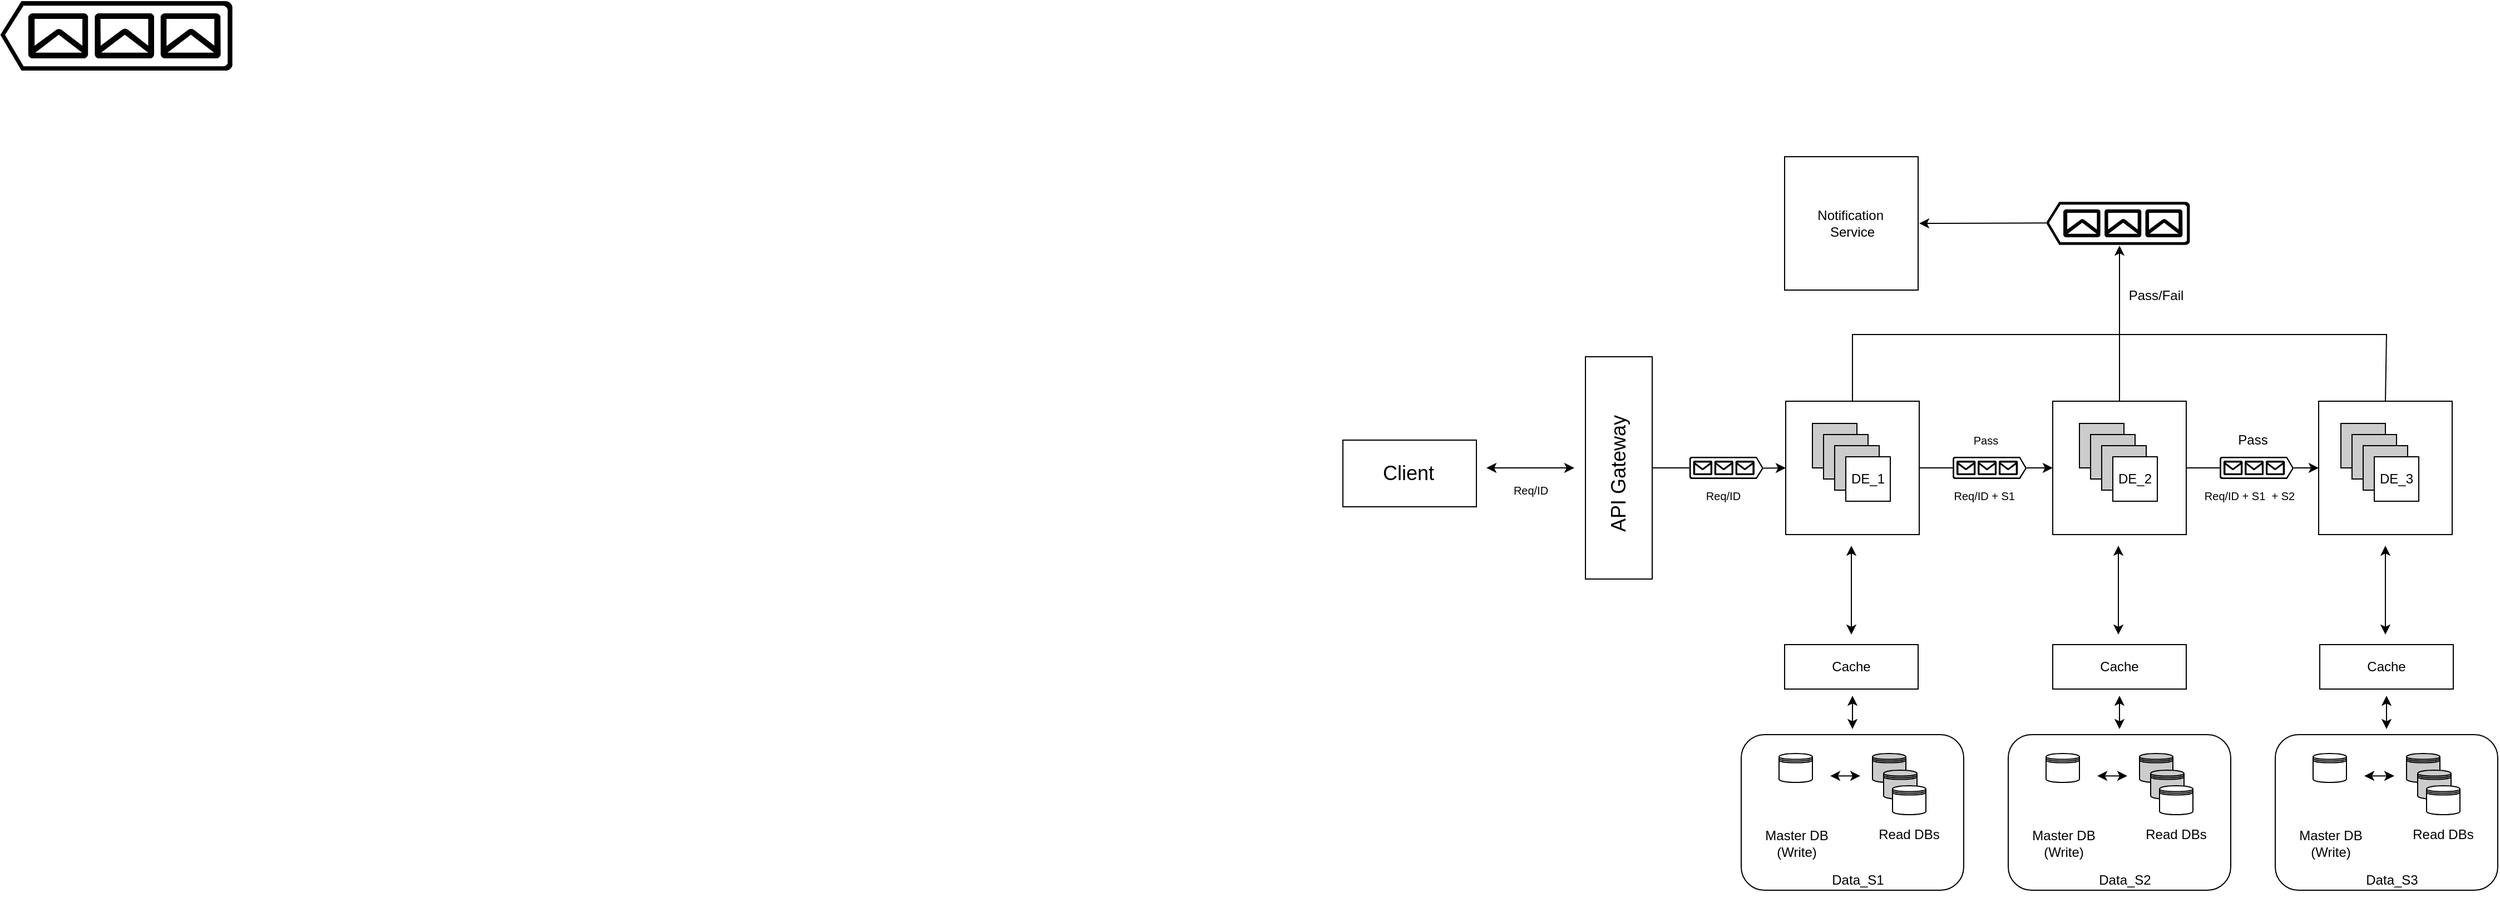 <mxfile version="21.5.0" type="github">
  <diagram name="V1.0" id="6Y0P250KfrOHETSSXVVm">
    <mxGraphModel dx="3123" dy="1617" grid="1" gridSize="10" guides="1" tooltips="1" connect="1" arrows="1" fold="1" page="1" pageScale="1" pageWidth="1800" pageHeight="800" math="0" shadow="0">
      <root>
        <mxCell id="0" />
        <mxCell id="1" parent="0" />
        <mxCell id="clRIjmDs6BeYKeaNwXn5-64" value="" style="rounded=1;whiteSpace=wrap;html=1;" vertex="1" parent="1">
          <mxGeometry x="600" y="560" width="200" height="140" as="geometry" />
        </mxCell>
        <mxCell id="clRIjmDs6BeYKeaNwXn5-1" value="" style="whiteSpace=wrap;html=1;aspect=fixed;" vertex="1" parent="1">
          <mxGeometry x="640" y="260" width="120" height="120" as="geometry" />
        </mxCell>
        <mxCell id="clRIjmDs6BeYKeaNwXn5-2" value="" style="whiteSpace=wrap;html=1;aspect=fixed;" vertex="1" parent="1">
          <mxGeometry x="880" y="260" width="120" height="120" as="geometry" />
        </mxCell>
        <mxCell id="clRIjmDs6BeYKeaNwXn5-3" value="" style="whiteSpace=wrap;html=1;aspect=fixed;" vertex="1" parent="1">
          <mxGeometry x="1119" y="260" width="120" height="120" as="geometry" />
        </mxCell>
        <mxCell id="clRIjmDs6BeYKeaNwXn5-4" value="" style="shape=datastore;whiteSpace=wrap;html=1;" vertex="1" parent="1">
          <mxGeometry x="634" y="577" width="30" height="26" as="geometry" />
        </mxCell>
        <mxCell id="clRIjmDs6BeYKeaNwXn5-23" value="" style="endArrow=classic;html=1;rounded=0;exitX=0.5;exitY=0;exitDx=0;exitDy=0;" edge="1" parent="1" source="clRIjmDs6BeYKeaNwXn5-1">
          <mxGeometry width="50" height="50" relative="1" as="geometry">
            <mxPoint x="699.67" y="230" as="sourcePoint" />
            <mxPoint x="940" y="120" as="targetPoint" />
            <Array as="points">
              <mxPoint x="700" y="200" />
              <mxPoint x="940" y="200" />
            </Array>
          </mxGeometry>
        </mxCell>
        <mxCell id="clRIjmDs6BeYKeaNwXn5-26" value="&lt;font style=&quot;font-size: 10px;&quot;&gt;Pass&lt;/font&gt;" style="text;html=1;strokeColor=none;fillColor=none;align=center;verticalAlign=middle;whiteSpace=wrap;rounded=0;" vertex="1" parent="1">
          <mxGeometry x="790" y="280" width="60" height="30" as="geometry" />
        </mxCell>
        <mxCell id="clRIjmDs6BeYKeaNwXn5-27" value="Pass" style="text;html=1;strokeColor=none;fillColor=none;align=center;verticalAlign=middle;whiteSpace=wrap;rounded=0;" vertex="1" parent="1">
          <mxGeometry x="1030" y="280" width="60" height="30" as="geometry" />
        </mxCell>
        <mxCell id="clRIjmDs6BeYKeaNwXn5-28" value="Pass/Fail" style="text;html=1;strokeColor=none;fillColor=none;align=center;verticalAlign=middle;whiteSpace=wrap;rounded=0;" vertex="1" parent="1">
          <mxGeometry x="943.34" y="150" width="60" height="30" as="geometry" />
        </mxCell>
        <mxCell id="clRIjmDs6BeYKeaNwXn5-33" value="" style="rounded=0;whiteSpace=wrap;html=1;rotation=90;" vertex="1" parent="1">
          <mxGeometry x="390" y="290" width="200" height="60" as="geometry" />
        </mxCell>
        <mxCell id="clRIjmDs6BeYKeaNwXn5-34" value="&lt;span style=&quot;font-size: 18px;&quot;&gt;API Gateway&lt;/span&gt;" style="text;html=1;strokeColor=none;fillColor=none;align=center;verticalAlign=middle;whiteSpace=wrap;rounded=0;rotation=-90;" vertex="1" parent="1">
          <mxGeometry x="415" y="310" width="150" height="30" as="geometry" />
        </mxCell>
        <mxCell id="clRIjmDs6BeYKeaNwXn5-37" value="" style="group" vertex="1" connectable="0" parent="1">
          <mxGeometry x="211" y="295" width="150" height="60" as="geometry" />
        </mxCell>
        <mxCell id="clRIjmDs6BeYKeaNwXn5-39" value="" style="group" vertex="1" connectable="0" parent="clRIjmDs6BeYKeaNwXn5-37">
          <mxGeometry x="30" width="120" height="60" as="geometry" />
        </mxCell>
        <mxCell id="clRIjmDs6BeYKeaNwXn5-36" value="" style="rounded=0;whiteSpace=wrap;html=1;" vertex="1" parent="clRIjmDs6BeYKeaNwXn5-39">
          <mxGeometry x="1" width="120" height="60" as="geometry" />
        </mxCell>
        <mxCell id="clRIjmDs6BeYKeaNwXn5-35" value="&lt;font style=&quot;font-size: 18px;&quot;&gt;Client&lt;/font&gt;" style="text;html=1;strokeColor=none;fillColor=none;align=center;verticalAlign=middle;whiteSpace=wrap;rounded=0;" vertex="1" parent="clRIjmDs6BeYKeaNwXn5-39">
          <mxGeometry x="30" y="15" width="60" height="30" as="geometry" />
        </mxCell>
        <mxCell id="clRIjmDs6BeYKeaNwXn5-40" value="" style="endArrow=classic;startArrow=classic;html=1;rounded=0;" edge="1" parent="1">
          <mxGeometry width="50" height="50" relative="1" as="geometry">
            <mxPoint x="371" y="320" as="sourcePoint" />
            <mxPoint x="450" y="320" as="targetPoint" />
          </mxGeometry>
        </mxCell>
        <mxCell id="clRIjmDs6BeYKeaNwXn5-42" value="" style="rounded=0;whiteSpace=wrap;html=1;" vertex="1" parent="1">
          <mxGeometry x="639" y="479" width="120" height="40" as="geometry" />
        </mxCell>
        <mxCell id="clRIjmDs6BeYKeaNwXn5-43" value="Cache" style="text;html=1;strokeColor=none;fillColor=none;align=center;verticalAlign=middle;whiteSpace=wrap;rounded=0;" vertex="1" parent="1">
          <mxGeometry x="669" y="484" width="60" height="30" as="geometry" />
        </mxCell>
        <mxCell id="clRIjmDs6BeYKeaNwXn5-48" value="" style="endArrow=classic;startArrow=classic;html=1;rounded=0;" edge="1" parent="1">
          <mxGeometry width="50" height="50" relative="1" as="geometry">
            <mxPoint x="699" y="470" as="sourcePoint" />
            <mxPoint x="699" y="390" as="targetPoint" />
          </mxGeometry>
        </mxCell>
        <mxCell id="clRIjmDs6BeYKeaNwXn5-49" value="" style="endArrow=classic;startArrow=classic;html=1;rounded=0;" edge="1" parent="1">
          <mxGeometry width="50" height="50" relative="1" as="geometry">
            <mxPoint x="939" y="470" as="sourcePoint" />
            <mxPoint x="939" y="390" as="targetPoint" />
          </mxGeometry>
        </mxCell>
        <mxCell id="clRIjmDs6BeYKeaNwXn5-50" value="" style="endArrow=classic;startArrow=classic;html=1;rounded=0;" edge="1" parent="1">
          <mxGeometry width="50" height="50" relative="1" as="geometry">
            <mxPoint x="1179" y="470" as="sourcePoint" />
            <mxPoint x="1179" y="390" as="targetPoint" />
          </mxGeometry>
        </mxCell>
        <mxCell id="clRIjmDs6BeYKeaNwXn5-54" value="&lt;font style=&quot;font-size: 10px;&quot;&gt;Req/ID + S1&amp;nbsp;&lt;/font&gt;" style="text;html=1;strokeColor=none;fillColor=none;align=center;verticalAlign=middle;whiteSpace=wrap;rounded=0;" vertex="1" parent="1">
          <mxGeometry x="785" y="330" width="70" height="30" as="geometry" />
        </mxCell>
        <mxCell id="clRIjmDs6BeYKeaNwXn5-55" value="&lt;font style=&quot;font-size: 10px;&quot;&gt;&lt;font style=&quot;&quot;&gt;Req&lt;/font&gt;/ID&lt;/font&gt;" style="text;html=1;strokeColor=none;fillColor=none;align=center;verticalAlign=middle;whiteSpace=wrap;rounded=0;" vertex="1" parent="1">
          <mxGeometry x="554" y="330" width="60" height="30" as="geometry" />
        </mxCell>
        <mxCell id="clRIjmDs6BeYKeaNwXn5-56" value="&lt;font style=&quot;font-size: 10px;&quot;&gt;Req/ID + S1&amp;nbsp; + S2&lt;/font&gt;" style="text;html=1;strokeColor=none;fillColor=none;align=center;verticalAlign=middle;whiteSpace=wrap;rounded=0;" vertex="1" parent="1">
          <mxGeometry x="1011" y="330" width="92" height="30" as="geometry" />
        </mxCell>
        <mxCell id="clRIjmDs6BeYKeaNwXn5-57" value="&lt;font style=&quot;font-size: 10px;&quot;&gt;Req/ID&lt;/font&gt;" style="text;html=1;strokeColor=none;fillColor=none;align=center;verticalAlign=middle;whiteSpace=wrap;rounded=0;" vertex="1" parent="1">
          <mxGeometry x="381" y="325" width="60" height="30" as="geometry" />
        </mxCell>
        <mxCell id="clRIjmDs6BeYKeaNwXn5-58" value="" style="shape=datastore;whiteSpace=wrap;html=1;fillColor=#cccccc;" vertex="1" parent="1">
          <mxGeometry x="718" y="577" width="30" height="26" as="geometry" />
        </mxCell>
        <mxCell id="clRIjmDs6BeYKeaNwXn5-59" value="" style="shape=datastore;whiteSpace=wrap;html=1;fillColor=#cccccc;" vertex="1" parent="1">
          <mxGeometry x="728" y="592" width="30" height="26" as="geometry" />
        </mxCell>
        <mxCell id="clRIjmDs6BeYKeaNwXn5-60" value="" style="shape=datastore;whiteSpace=wrap;html=1;" vertex="1" parent="1">
          <mxGeometry x="736" y="606" width="30" height="26" as="geometry" />
        </mxCell>
        <mxCell id="clRIjmDs6BeYKeaNwXn5-61" value="Master DB&lt;br&gt;(Write)" style="text;html=1;strokeColor=none;fillColor=none;align=center;verticalAlign=middle;whiteSpace=wrap;rounded=0;rotation=0;" vertex="1" parent="1">
          <mxGeometry x="620" y="643" width="60" height="30" as="geometry" />
        </mxCell>
        <mxCell id="clRIjmDs6BeYKeaNwXn5-62" value="Read DBs" style="text;html=1;strokeColor=none;fillColor=none;align=center;verticalAlign=middle;whiteSpace=wrap;rounded=0;rotation=0;" vertex="1" parent="1">
          <mxGeometry x="721" y="635" width="60" height="30" as="geometry" />
        </mxCell>
        <mxCell id="clRIjmDs6BeYKeaNwXn5-63" value="" style="endArrow=classic;startArrow=classic;html=1;rounded=0;" edge="1" parent="1">
          <mxGeometry width="50" height="50" relative="1" as="geometry">
            <mxPoint x="680" y="597.17" as="sourcePoint" />
            <mxPoint x="707" y="597.17" as="targetPoint" />
          </mxGeometry>
        </mxCell>
        <mxCell id="clRIjmDs6BeYKeaNwXn5-65" value="Data_S1" style="text;html=1;strokeColor=none;fillColor=none;align=center;verticalAlign=middle;whiteSpace=wrap;rounded=0;rotation=0;" vertex="1" parent="1">
          <mxGeometry x="675" y="676" width="60" height="30" as="geometry" />
        </mxCell>
        <mxCell id="clRIjmDs6BeYKeaNwXn5-84" value="" style="rounded=1;whiteSpace=wrap;html=1;" vertex="1" parent="1">
          <mxGeometry x="840" y="560" width="200" height="140" as="geometry" />
        </mxCell>
        <mxCell id="clRIjmDs6BeYKeaNwXn5-85" value="" style="shape=datastore;whiteSpace=wrap;html=1;" vertex="1" parent="1">
          <mxGeometry x="874" y="577" width="30" height="26" as="geometry" />
        </mxCell>
        <mxCell id="clRIjmDs6BeYKeaNwXn5-86" value="" style="shape=datastore;whiteSpace=wrap;html=1;fillColor=#cccccc;" vertex="1" parent="1">
          <mxGeometry x="958" y="577" width="30" height="26" as="geometry" />
        </mxCell>
        <mxCell id="clRIjmDs6BeYKeaNwXn5-87" value="" style="shape=datastore;whiteSpace=wrap;html=1;fillColor=#cccccc;" vertex="1" parent="1">
          <mxGeometry x="968" y="592" width="30" height="26" as="geometry" />
        </mxCell>
        <mxCell id="clRIjmDs6BeYKeaNwXn5-88" value="" style="shape=datastore;whiteSpace=wrap;html=1;" vertex="1" parent="1">
          <mxGeometry x="976" y="606" width="30" height="26" as="geometry" />
        </mxCell>
        <mxCell id="clRIjmDs6BeYKeaNwXn5-89" value="Master DB&lt;br&gt;(Write)" style="text;html=1;strokeColor=none;fillColor=none;align=center;verticalAlign=middle;whiteSpace=wrap;rounded=0;rotation=0;" vertex="1" parent="1">
          <mxGeometry x="860" y="643" width="60" height="30" as="geometry" />
        </mxCell>
        <mxCell id="clRIjmDs6BeYKeaNwXn5-90" value="Read DBs" style="text;html=1;strokeColor=none;fillColor=none;align=center;verticalAlign=middle;whiteSpace=wrap;rounded=0;rotation=0;" vertex="1" parent="1">
          <mxGeometry x="961" y="635" width="60" height="30" as="geometry" />
        </mxCell>
        <mxCell id="clRIjmDs6BeYKeaNwXn5-91" value="" style="endArrow=classic;startArrow=classic;html=1;rounded=0;" edge="1" parent="1">
          <mxGeometry width="50" height="50" relative="1" as="geometry">
            <mxPoint x="920" y="597.17" as="sourcePoint" />
            <mxPoint x="947" y="597.17" as="targetPoint" />
          </mxGeometry>
        </mxCell>
        <mxCell id="clRIjmDs6BeYKeaNwXn5-92" value="Data_S2" style="text;html=1;strokeColor=none;fillColor=none;align=center;verticalAlign=middle;whiteSpace=wrap;rounded=0;rotation=0;" vertex="1" parent="1">
          <mxGeometry x="915" y="676" width="60" height="30" as="geometry" />
        </mxCell>
        <mxCell id="clRIjmDs6BeYKeaNwXn5-93" value="" style="rounded=1;whiteSpace=wrap;html=1;" vertex="1" parent="1">
          <mxGeometry x="1080" y="560" width="200" height="140" as="geometry" />
        </mxCell>
        <mxCell id="clRIjmDs6BeYKeaNwXn5-94" value="" style="shape=datastore;whiteSpace=wrap;html=1;" vertex="1" parent="1">
          <mxGeometry x="1114" y="577" width="30" height="26" as="geometry" />
        </mxCell>
        <mxCell id="clRIjmDs6BeYKeaNwXn5-95" value="" style="shape=datastore;whiteSpace=wrap;html=1;fillColor=#cccccc;" vertex="1" parent="1">
          <mxGeometry x="1198" y="577" width="30" height="26" as="geometry" />
        </mxCell>
        <mxCell id="clRIjmDs6BeYKeaNwXn5-96" value="" style="shape=datastore;whiteSpace=wrap;html=1;fillColor=#cccccc;" vertex="1" parent="1">
          <mxGeometry x="1208" y="592" width="30" height="26" as="geometry" />
        </mxCell>
        <mxCell id="clRIjmDs6BeYKeaNwXn5-97" value="" style="shape=datastore;whiteSpace=wrap;html=1;" vertex="1" parent="1">
          <mxGeometry x="1216" y="606" width="30" height="26" as="geometry" />
        </mxCell>
        <mxCell id="clRIjmDs6BeYKeaNwXn5-98" value="Master DB&lt;br&gt;(Write)" style="text;html=1;strokeColor=none;fillColor=none;align=center;verticalAlign=middle;whiteSpace=wrap;rounded=0;rotation=0;" vertex="1" parent="1">
          <mxGeometry x="1100" y="643" width="60" height="30" as="geometry" />
        </mxCell>
        <mxCell id="clRIjmDs6BeYKeaNwXn5-99" value="Read DBs" style="text;html=1;strokeColor=none;fillColor=none;align=center;verticalAlign=middle;whiteSpace=wrap;rounded=0;rotation=0;" vertex="1" parent="1">
          <mxGeometry x="1201" y="635" width="60" height="30" as="geometry" />
        </mxCell>
        <mxCell id="clRIjmDs6BeYKeaNwXn5-100" value="" style="endArrow=classic;startArrow=classic;html=1;rounded=0;" edge="1" parent="1">
          <mxGeometry width="50" height="50" relative="1" as="geometry">
            <mxPoint x="1160" y="597.17" as="sourcePoint" />
            <mxPoint x="1187" y="597.17" as="targetPoint" />
          </mxGeometry>
        </mxCell>
        <mxCell id="clRIjmDs6BeYKeaNwXn5-101" value="Data_S3" style="text;html=1;strokeColor=none;fillColor=none;align=center;verticalAlign=middle;whiteSpace=wrap;rounded=0;rotation=0;" vertex="1" parent="1">
          <mxGeometry x="1155" y="676" width="60" height="30" as="geometry" />
        </mxCell>
        <mxCell id="clRIjmDs6BeYKeaNwXn5-102" value="" style="rounded=0;whiteSpace=wrap;html=1;" vertex="1" parent="1">
          <mxGeometry x="880" y="479" width="120" height="40" as="geometry" />
        </mxCell>
        <mxCell id="clRIjmDs6BeYKeaNwXn5-103" value="Cache" style="text;html=1;strokeColor=none;fillColor=none;align=center;verticalAlign=middle;whiteSpace=wrap;rounded=0;" vertex="1" parent="1">
          <mxGeometry x="910" y="484" width="60" height="30" as="geometry" />
        </mxCell>
        <mxCell id="clRIjmDs6BeYKeaNwXn5-104" value="" style="rounded=0;whiteSpace=wrap;html=1;" vertex="1" parent="1">
          <mxGeometry x="1120" y="479" width="120" height="40" as="geometry" />
        </mxCell>
        <mxCell id="clRIjmDs6BeYKeaNwXn5-105" value="Cache" style="text;html=1;strokeColor=none;fillColor=none;align=center;verticalAlign=middle;whiteSpace=wrap;rounded=0;" vertex="1" parent="1">
          <mxGeometry x="1150" y="484" width="60" height="30" as="geometry" />
        </mxCell>
        <mxCell id="clRIjmDs6BeYKeaNwXn5-106" value="" style="endArrow=classic;startArrow=classic;html=1;rounded=0;" edge="1" parent="1">
          <mxGeometry width="50" height="50" relative="1" as="geometry">
            <mxPoint x="700" y="555" as="sourcePoint" />
            <mxPoint x="700" y="525" as="targetPoint" />
          </mxGeometry>
        </mxCell>
        <mxCell id="clRIjmDs6BeYKeaNwXn5-107" value="" style="endArrow=classic;startArrow=classic;html=1;rounded=0;" edge="1" parent="1">
          <mxGeometry width="50" height="50" relative="1" as="geometry">
            <mxPoint x="940" y="555" as="sourcePoint" />
            <mxPoint x="940" y="525" as="targetPoint" />
          </mxGeometry>
        </mxCell>
        <mxCell id="clRIjmDs6BeYKeaNwXn5-108" value="" style="endArrow=classic;startArrow=classic;html=1;rounded=0;" edge="1" parent="1">
          <mxGeometry width="50" height="50" relative="1" as="geometry">
            <mxPoint x="1180" y="555" as="sourcePoint" />
            <mxPoint x="1180" y="525" as="targetPoint" />
          </mxGeometry>
        </mxCell>
        <mxCell id="clRIjmDs6BeYKeaNwXn5-130" value="" style="group" vertex="1" connectable="0" parent="1">
          <mxGeometry x="1139" y="280" width="80" height="70" as="geometry" />
        </mxCell>
        <mxCell id="clRIjmDs6BeYKeaNwXn5-131" value="" style="whiteSpace=wrap;html=1;aspect=fixed;fillColor=#CCCCCC;" vertex="1" parent="clRIjmDs6BeYKeaNwXn5-130">
          <mxGeometry width="40" height="40" as="geometry" />
        </mxCell>
        <mxCell id="clRIjmDs6BeYKeaNwXn5-132" value="" style="whiteSpace=wrap;html=1;aspect=fixed;fillColor=#CCCCCC;" vertex="1" parent="clRIjmDs6BeYKeaNwXn5-130">
          <mxGeometry x="10" y="10" width="40" height="40" as="geometry" />
        </mxCell>
        <mxCell id="clRIjmDs6BeYKeaNwXn5-133" value="" style="whiteSpace=wrap;html=1;aspect=fixed;fillColor=#CCCCCC;" vertex="1" parent="clRIjmDs6BeYKeaNwXn5-130">
          <mxGeometry x="20" y="20" width="40" height="40" as="geometry" />
        </mxCell>
        <mxCell id="clRIjmDs6BeYKeaNwXn5-134" value="" style="whiteSpace=wrap;html=1;aspect=fixed;" vertex="1" parent="clRIjmDs6BeYKeaNwXn5-130">
          <mxGeometry x="30" y="30" width="40" height="40" as="geometry" />
        </mxCell>
        <mxCell id="clRIjmDs6BeYKeaNwXn5-135" value="DE_3" style="text;html=1;strokeColor=none;fillColor=none;align=center;verticalAlign=middle;whiteSpace=wrap;rounded=0;" vertex="1" parent="clRIjmDs6BeYKeaNwXn5-130">
          <mxGeometry x="20" y="35" width="60" height="30" as="geometry" />
        </mxCell>
        <mxCell id="clRIjmDs6BeYKeaNwXn5-155" value="" style="group" vertex="1" connectable="0" parent="1">
          <mxGeometry x="904" y="280" width="80" height="70" as="geometry" />
        </mxCell>
        <mxCell id="clRIjmDs6BeYKeaNwXn5-156" value="" style="whiteSpace=wrap;html=1;aspect=fixed;fillColor=#CCCCCC;" vertex="1" parent="clRIjmDs6BeYKeaNwXn5-155">
          <mxGeometry width="40" height="40" as="geometry" />
        </mxCell>
        <mxCell id="clRIjmDs6BeYKeaNwXn5-157" value="" style="whiteSpace=wrap;html=1;aspect=fixed;fillColor=#CCCCCC;" vertex="1" parent="clRIjmDs6BeYKeaNwXn5-155">
          <mxGeometry x="10" y="10" width="40" height="40" as="geometry" />
        </mxCell>
        <mxCell id="clRIjmDs6BeYKeaNwXn5-158" value="" style="whiteSpace=wrap;html=1;aspect=fixed;fillColor=#CCCCCC;" vertex="1" parent="clRIjmDs6BeYKeaNwXn5-155">
          <mxGeometry x="20" y="20" width="40" height="40" as="geometry" />
        </mxCell>
        <mxCell id="clRIjmDs6BeYKeaNwXn5-159" value="" style="whiteSpace=wrap;html=1;aspect=fixed;" vertex="1" parent="clRIjmDs6BeYKeaNwXn5-155">
          <mxGeometry x="30" y="30" width="40" height="40" as="geometry" />
        </mxCell>
        <mxCell id="clRIjmDs6BeYKeaNwXn5-160" value="DE_2" style="text;html=1;strokeColor=none;fillColor=none;align=center;verticalAlign=middle;whiteSpace=wrap;rounded=0;" vertex="1" parent="clRIjmDs6BeYKeaNwXn5-155">
          <mxGeometry x="20" y="35" width="60" height="30" as="geometry" />
        </mxCell>
        <mxCell id="clRIjmDs6BeYKeaNwXn5-167" value="" style="group" vertex="1" connectable="0" parent="1">
          <mxGeometry x="664" y="280" width="80" height="70" as="geometry" />
        </mxCell>
        <mxCell id="clRIjmDs6BeYKeaNwXn5-168" value="" style="whiteSpace=wrap;html=1;aspect=fixed;fillColor=#CCCCCC;" vertex="1" parent="clRIjmDs6BeYKeaNwXn5-167">
          <mxGeometry width="40" height="40" as="geometry" />
        </mxCell>
        <mxCell id="clRIjmDs6BeYKeaNwXn5-169" value="" style="whiteSpace=wrap;html=1;aspect=fixed;fillColor=#CCCCCC;" vertex="1" parent="clRIjmDs6BeYKeaNwXn5-167">
          <mxGeometry x="10" y="10" width="40" height="40" as="geometry" />
        </mxCell>
        <mxCell id="clRIjmDs6BeYKeaNwXn5-170" value="" style="whiteSpace=wrap;html=1;aspect=fixed;fillColor=#CCCCCC;" vertex="1" parent="clRIjmDs6BeYKeaNwXn5-167">
          <mxGeometry x="20" y="20" width="40" height="40" as="geometry" />
        </mxCell>
        <mxCell id="clRIjmDs6BeYKeaNwXn5-171" value="" style="whiteSpace=wrap;html=1;aspect=fixed;" vertex="1" parent="clRIjmDs6BeYKeaNwXn5-167">
          <mxGeometry x="30" y="30" width="40" height="40" as="geometry" />
        </mxCell>
        <mxCell id="clRIjmDs6BeYKeaNwXn5-172" value="DE_1" style="text;html=1;strokeColor=none;fillColor=none;align=center;verticalAlign=middle;whiteSpace=wrap;rounded=0;" vertex="1" parent="clRIjmDs6BeYKeaNwXn5-167">
          <mxGeometry x="20" y="35" width="60" height="30" as="geometry" />
        </mxCell>
        <mxCell id="clRIjmDs6BeYKeaNwXn5-198" value="" style="group" vertex="1" connectable="0" parent="1">
          <mxGeometry x="790" y="310" width="66.66" height="20" as="geometry" />
        </mxCell>
        <mxCell id="clRIjmDs6BeYKeaNwXn5-195" value="" style="sketch=0;aspect=fixed;pointerEvents=1;shadow=0;dashed=0;html=1;strokeColor=none;labelPosition=center;verticalLabelPosition=bottom;verticalAlign=top;align=center;fillColor=#000000;shape=mxgraph.azure.queue_generic" vertex="1" parent="clRIjmDs6BeYKeaNwXn5-198">
          <mxGeometry width="66.66" height="20" as="geometry" />
        </mxCell>
        <mxCell id="clRIjmDs6BeYKeaNwXn5-196" value="" style="endArrow=none;html=1;rounded=0;exitX=1;exitY=0.5;exitDx=0;exitDy=0;" edge="1" parent="clRIjmDs6BeYKeaNwXn5-198" source="clRIjmDs6BeYKeaNwXn5-1">
          <mxGeometry width="50" height="50" relative="1" as="geometry">
            <mxPoint x="-50" y="60" as="sourcePoint" />
            <mxPoint y="10" as="targetPoint" />
          </mxGeometry>
        </mxCell>
        <mxCell id="clRIjmDs6BeYKeaNwXn5-197" value="" style="endArrow=classic;html=1;rounded=0;entryX=0;entryY=0.5;entryDx=0;entryDy=0;" edge="1" parent="clRIjmDs6BeYKeaNwXn5-198" target="clRIjmDs6BeYKeaNwXn5-2">
          <mxGeometry width="50" height="50" relative="1" as="geometry">
            <mxPoint x="66.66" y="10" as="sourcePoint" />
            <mxPoint x="116.66" y="-40" as="targetPoint" />
          </mxGeometry>
        </mxCell>
        <mxCell id="clRIjmDs6BeYKeaNwXn5-199" value="" style="group" vertex="1" connectable="0" parent="1">
          <mxGeometry x="1030" y="310" width="66.66" height="20" as="geometry" />
        </mxCell>
        <mxCell id="clRIjmDs6BeYKeaNwXn5-200" value="" style="sketch=0;aspect=fixed;pointerEvents=1;shadow=0;dashed=0;html=1;strokeColor=none;labelPosition=center;verticalLabelPosition=bottom;verticalAlign=top;align=center;fillColor=#000000;shape=mxgraph.azure.queue_generic" vertex="1" parent="clRIjmDs6BeYKeaNwXn5-199">
          <mxGeometry width="66.66" height="20" as="geometry" />
        </mxCell>
        <mxCell id="clRIjmDs6BeYKeaNwXn5-201" value="" style="endArrow=none;html=1;rounded=0;exitX=1.005;exitY=0.5;exitDx=0;exitDy=0;exitPerimeter=0;" edge="1" parent="clRIjmDs6BeYKeaNwXn5-199" source="clRIjmDs6BeYKeaNwXn5-2">
          <mxGeometry width="50" height="50" relative="1" as="geometry">
            <mxPoint x="-50" y="60" as="sourcePoint" />
            <mxPoint y="10" as="targetPoint" />
          </mxGeometry>
        </mxCell>
        <mxCell id="clRIjmDs6BeYKeaNwXn5-202" value="" style="endArrow=classic;html=1;rounded=0;entryX=0;entryY=0.5;entryDx=0;entryDy=0;" edge="1" parent="clRIjmDs6BeYKeaNwXn5-199" target="clRIjmDs6BeYKeaNwXn5-3">
          <mxGeometry width="50" height="50" relative="1" as="geometry">
            <mxPoint x="66.66" y="10" as="sourcePoint" />
            <mxPoint x="116.66" y="-40" as="targetPoint" />
          </mxGeometry>
        </mxCell>
        <mxCell id="clRIjmDs6BeYKeaNwXn5-205" value="" style="group" vertex="1" connectable="0" parent="1">
          <mxGeometry x="533.34" y="310" width="86.66" height="20" as="geometry" />
        </mxCell>
        <mxCell id="clRIjmDs6BeYKeaNwXn5-206" value="" style="sketch=0;aspect=fixed;pointerEvents=1;shadow=0;dashed=0;html=1;strokeColor=none;labelPosition=center;verticalLabelPosition=bottom;verticalAlign=top;align=center;fillColor=#000000;shape=mxgraph.azure.queue_generic" vertex="1" parent="clRIjmDs6BeYKeaNwXn5-205">
          <mxGeometry x="20" width="66.66" height="20" as="geometry" />
        </mxCell>
        <mxCell id="clRIjmDs6BeYKeaNwXn5-208" value="" style="endArrow=classic;html=1;rounded=0;entryX=0;entryY=0.5;entryDx=0;entryDy=0;exitX=1;exitY=0.51;exitDx=0;exitDy=0;exitPerimeter=0;" edge="1" parent="1" source="clRIjmDs6BeYKeaNwXn5-206" target="clRIjmDs6BeYKeaNwXn5-1">
          <mxGeometry width="50" height="50" relative="1" as="geometry">
            <mxPoint x="596.66" y="320" as="sourcePoint" />
            <mxPoint x="646.66" y="270" as="targetPoint" />
          </mxGeometry>
        </mxCell>
        <mxCell id="clRIjmDs6BeYKeaNwXn5-207" value="" style="endArrow=none;html=1;rounded=0;" edge="1" parent="1">
          <mxGeometry width="50" height="50" relative="1" as="geometry">
            <mxPoint x="520" y="320" as="sourcePoint" />
            <mxPoint x="553.34" y="320" as="targetPoint" />
          </mxGeometry>
        </mxCell>
        <mxCell id="clRIjmDs6BeYKeaNwXn5-213" value="" style="sketch=0;aspect=fixed;pointerEvents=1;shadow=0;dashed=0;html=1;strokeColor=none;labelPosition=center;verticalLabelPosition=bottom;verticalAlign=top;align=center;fillColor=#000000;shape=mxgraph.azure.queue_generic;rotation=-180;" vertex="1" parent="1">
          <mxGeometry x="-964.66" y="-100" width="208.74" height="62.63" as="geometry" />
        </mxCell>
        <mxCell id="clRIjmDs6BeYKeaNwXn5-214" value="" style="sketch=0;aspect=fixed;pointerEvents=1;shadow=0;dashed=0;html=1;strokeColor=none;labelPosition=center;verticalLabelPosition=bottom;verticalAlign=top;align=center;fillColor=#000000;shape=mxgraph.azure.queue_generic;rotation=-180;" vertex="1" parent="1">
          <mxGeometry x="874" y="80.6" width="129.34" height="38.8" as="geometry" />
        </mxCell>
        <mxCell id="clRIjmDs6BeYKeaNwXn5-218" value="" style="whiteSpace=wrap;html=1;aspect=fixed;" vertex="1" parent="1">
          <mxGeometry x="639" y="40" width="120" height="120" as="geometry" />
        </mxCell>
        <mxCell id="clRIjmDs6BeYKeaNwXn5-219" value="" style="endArrow=none;html=1;rounded=0;entryX=0.5;entryY=0;entryDx=0;entryDy=0;" edge="1" parent="1" target="clRIjmDs6BeYKeaNwXn5-3">
          <mxGeometry width="50" height="50" relative="1" as="geometry">
            <mxPoint x="940" y="200" as="sourcePoint" />
            <mxPoint x="1173" y="190" as="targetPoint" />
            <Array as="points">
              <mxPoint x="1180" y="200" />
            </Array>
          </mxGeometry>
        </mxCell>
        <mxCell id="clRIjmDs6BeYKeaNwXn5-220" value="" style="endArrow=none;html=1;rounded=0;" edge="1" parent="1">
          <mxGeometry width="50" height="50" relative="1" as="geometry">
            <mxPoint x="940" y="260" as="sourcePoint" />
            <mxPoint x="940" y="200" as="targetPoint" />
          </mxGeometry>
        </mxCell>
        <mxCell id="clRIjmDs6BeYKeaNwXn5-221" value="Notification&amp;nbsp;&lt;br&gt;Service" style="text;html=1;strokeColor=none;fillColor=none;align=center;verticalAlign=middle;whiteSpace=wrap;rounded=0;" vertex="1" parent="1">
          <mxGeometry x="670" y="85" width="60" height="30" as="geometry" />
        </mxCell>
        <mxCell id="clRIjmDs6BeYKeaNwXn5-222" value="" style="endArrow=classic;html=1;rounded=0;exitX=1;exitY=0.51;exitDx=0;exitDy=0;exitPerimeter=0;" edge="1" parent="1" source="clRIjmDs6BeYKeaNwXn5-214">
          <mxGeometry width="50" height="50" relative="1" as="geometry">
            <mxPoint x="840" y="100" as="sourcePoint" />
            <mxPoint x="760" y="100" as="targetPoint" />
          </mxGeometry>
        </mxCell>
      </root>
    </mxGraphModel>
  </diagram>
</mxfile>
